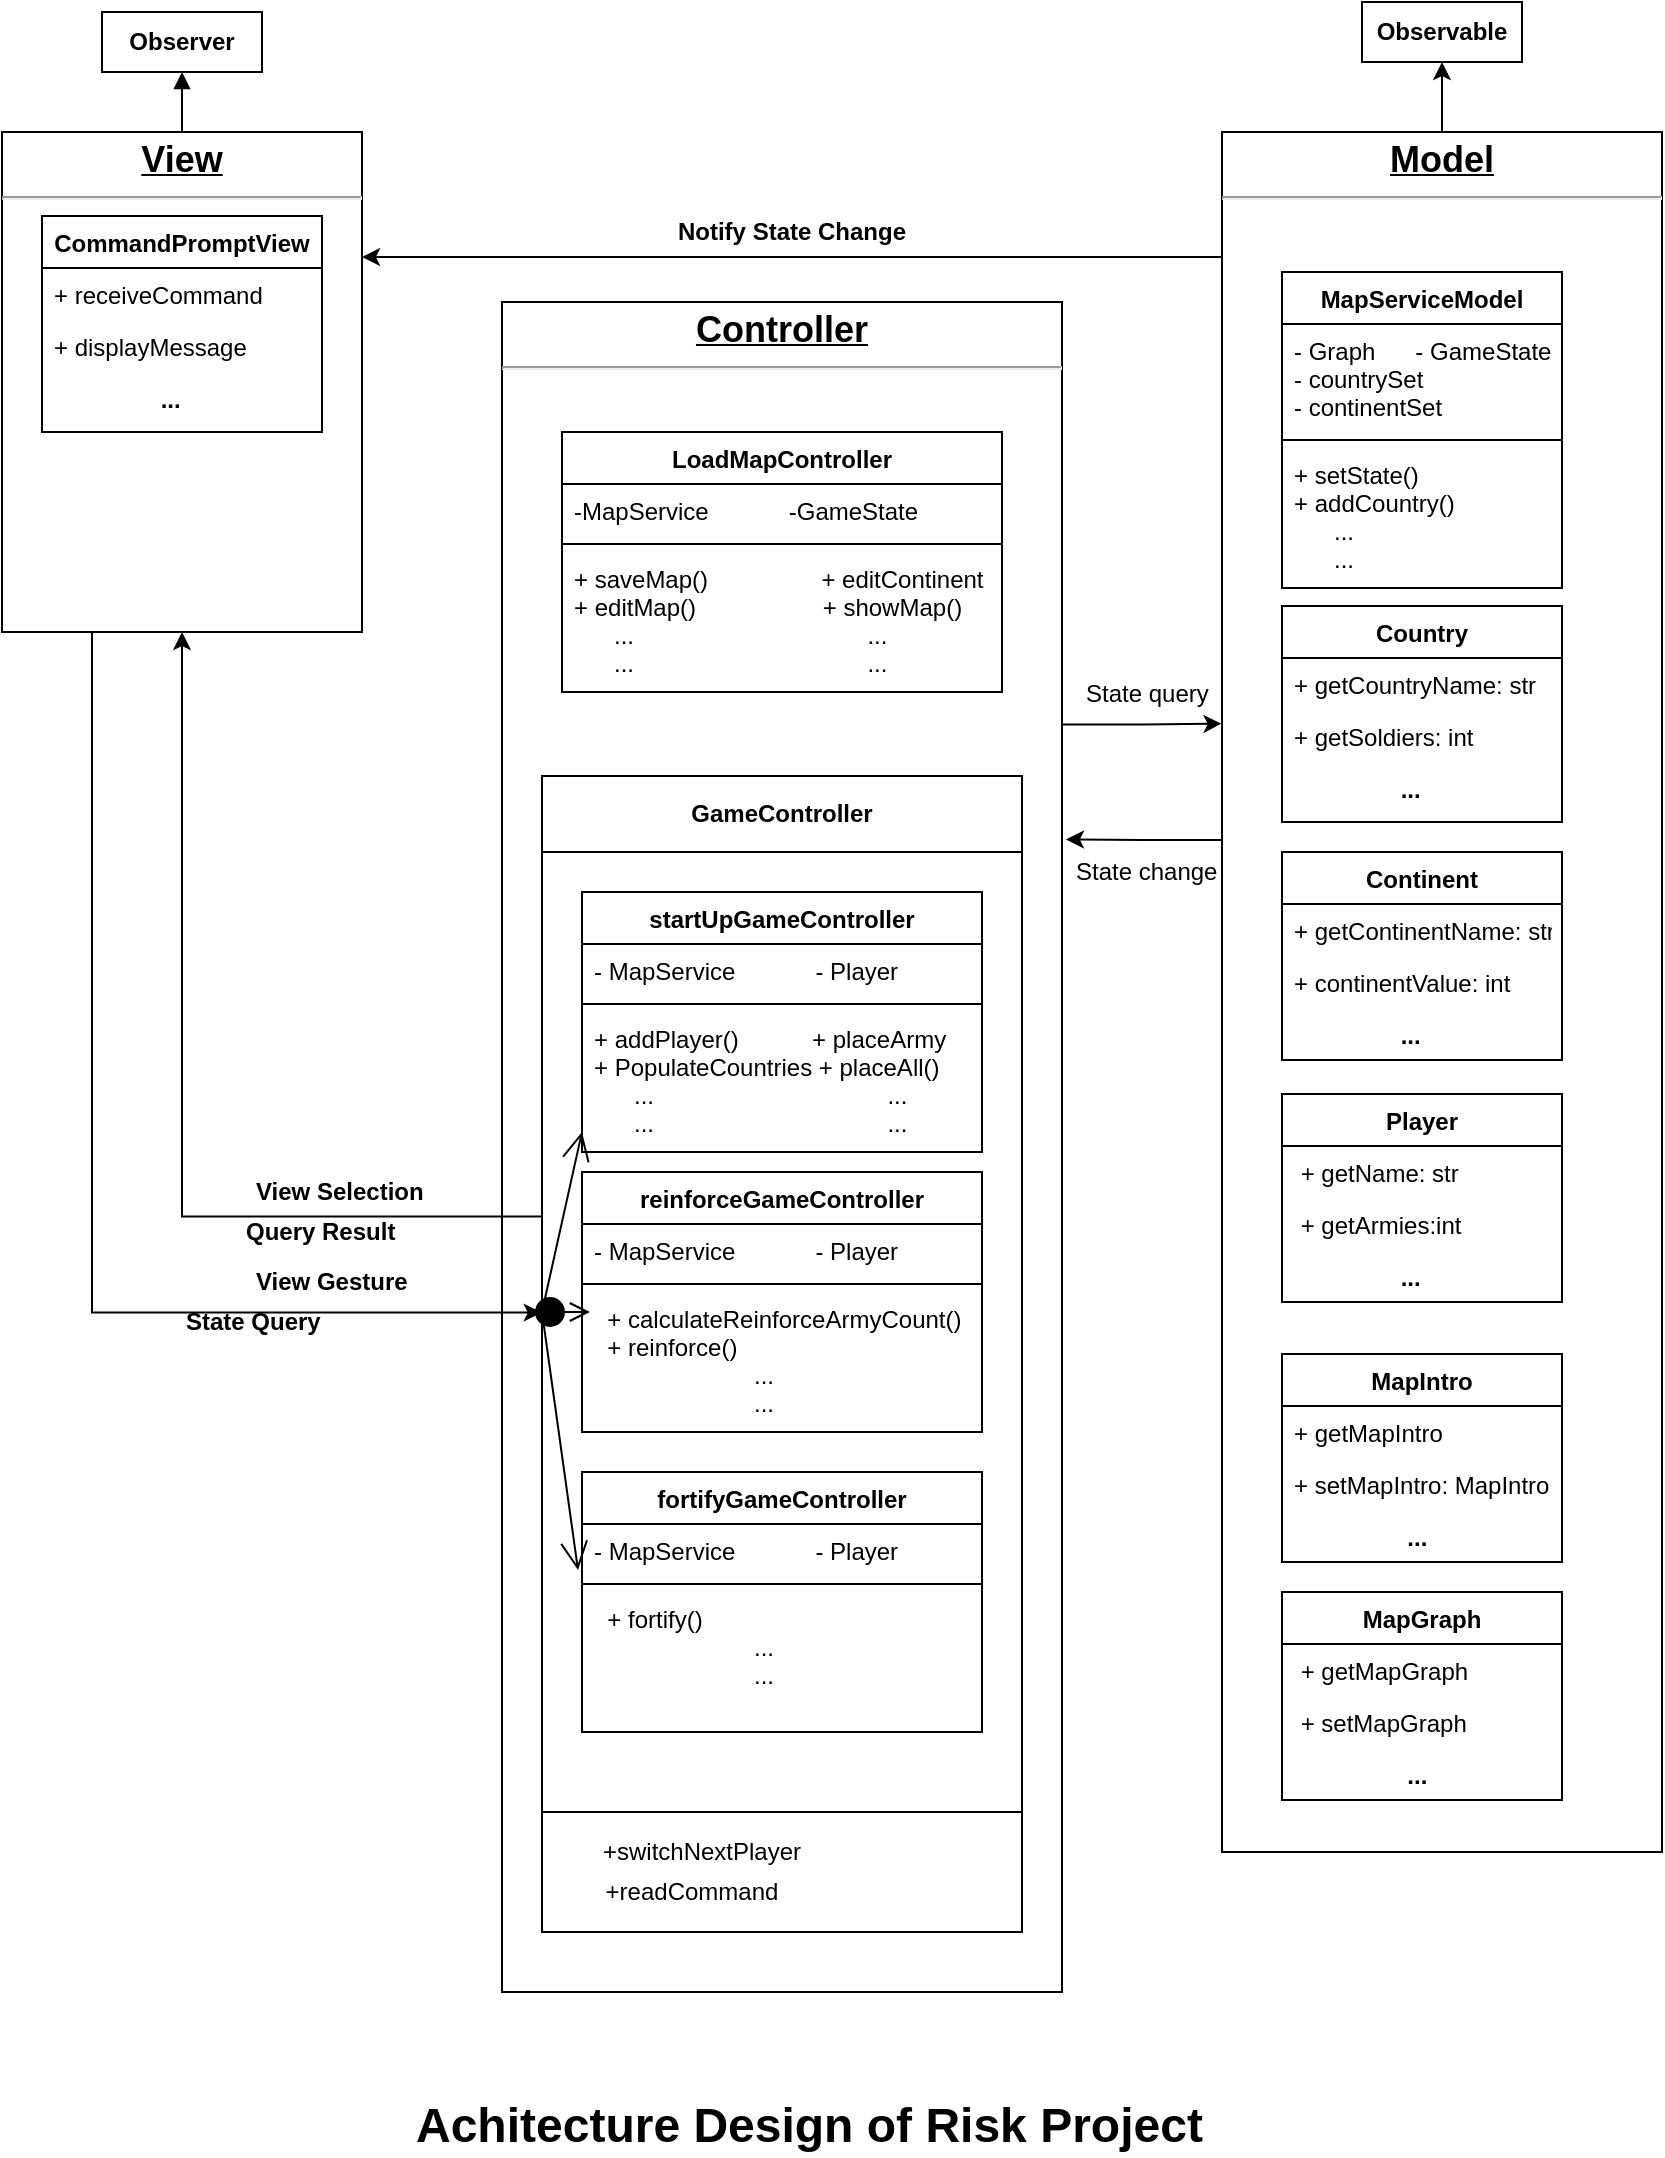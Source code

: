 <mxfile version="12.1.1" type="device" pages="1"><diagram id="MwXTHpKxkkqpWjhQR-9H" countryName="Page-1"><mxGraphModel dx="854" dy="382" grid="1" gridSize="10" guides="1" tooltips="1" connect="1" arrows="1" fold="1" page="1" pageScale="1" pageWidth="850" pageHeight="1100" math="0" shadow="0"><root><mxCell id="0"/><mxCell id="1" parent="0"/><mxCell id="M6PSE06UAPHfMGW8jWsS-127" style="edgeStyle=orthogonalEdgeStyle;rounded=0;orthogonalLoop=1;jettySize=auto;html=1;exitX=1;exitY=0.25;exitDx=0;exitDy=0;entryX=-0.001;entryY=0.344;entryDx=0;entryDy=0;entryPerimeter=0;" parent="1" source="l5K20RvQu2uXI8BgCEwM-11" target="l5K20RvQu2uXI8BgCEwM-16" edge="1"><mxGeometry relative="1" as="geometry"><Array as="points"><mxPoint x="580" y="376"/></Array></mxGeometry></mxCell><mxCell id="l5K20RvQu2uXI8BgCEwM-11" value="&lt;p style=&quot;margin: 0px ; margin-top: 4px ; text-align: center ; text-decoration: underline&quot;&gt;&lt;b&gt;&lt;font style=&quot;font-size: 18px&quot;&gt;Controller&lt;/font&gt;&lt;/b&gt;&lt;/p&gt;&lt;hr&gt;&lt;p style=&quot;margin: 0px ; margin-left: 8px&quot;&gt;&lt;br&gt;&lt;/p&gt;" style="verticalAlign=top;align=left;overflow=fill;fontSize=12;fontFamily=Helvetica;html=1;" parent="1" vertex="1"><mxGeometry x="260" y="165" width="280" height="845" as="geometry"/></mxCell><mxCell id="M6PSE06UAPHfMGW8jWsS-62" style="edgeStyle=orthogonalEdgeStyle;rounded=0;orthogonalLoop=1;jettySize=auto;html=1;exitX=0;exitY=0.143;exitDx=0;exitDy=0;entryX=1;entryY=0.25;entryDx=0;entryDy=0;exitPerimeter=0;" parent="1" source="l5K20RvQu2uXI8BgCEwM-16" target="l5K20RvQu2uXI8BgCEwM-15" edge="1"><mxGeometry relative="1" as="geometry"><Array as="points"><mxPoint x="620" y="143"/></Array></mxGeometry></mxCell><mxCell id="rW47yN7Gqd7wnOP-VFSF-6" style="edgeStyle=orthogonalEdgeStyle;rounded=0;orthogonalLoop=1;jettySize=auto;html=1;exitX=0.25;exitY=1;exitDx=0;exitDy=0;entryX=0.071;entryY=0.598;entryDx=0;entryDy=0;entryPerimeter=0;" parent="1" source="l5K20RvQu2uXI8BgCEwM-15" target="l5K20RvQu2uXI8BgCEwM-11" edge="1"><mxGeometry relative="1" as="geometry"/></mxCell><mxCell id="rW47yN7Gqd7wnOP-VFSF-8" style="edgeStyle=orthogonalEdgeStyle;rounded=0;orthogonalLoop=1;jettySize=auto;html=1;exitX=0.004;exitY=0.381;exitDx=0;exitDy=0;entryX=0.5;entryY=1;entryDx=0;entryDy=0;exitPerimeter=0;" parent="1" source="M6PSE06UAPHfMGW8jWsS-23" target="l5K20RvQu2uXI8BgCEwM-15" edge="1"><mxGeometry relative="1" as="geometry"/></mxCell><mxCell id="l5K20RvQu2uXI8BgCEwM-15" value="&lt;p style=&quot;margin: 0px ; margin-top: 4px ; text-align: center ; text-decoration: underline&quot;&gt;&lt;span style=&quot;font-size: 18px&quot;&gt;&lt;b&gt;View&lt;/b&gt;&lt;/span&gt;&lt;/p&gt;&lt;hr&gt;&lt;p style=&quot;margin: 0px ; margin-left: 8px&quot;&gt;&lt;br&gt;&lt;/p&gt;" style="verticalAlign=top;align=left;overflow=fill;fontSize=12;fontFamily=Helvetica;html=1;" parent="1" vertex="1"><mxGeometry x="10" y="80" width="180" height="250" as="geometry"/></mxCell><mxCell id="M6PSE06UAPHfMGW8jWsS-60" style="edgeStyle=orthogonalEdgeStyle;rounded=0;orthogonalLoop=1;jettySize=auto;html=1;exitX=0.5;exitY=0;exitDx=0;exitDy=0;entryX=0.5;entryY=1;entryDx=0;entryDy=0;" parent="1" source="l5K20RvQu2uXI8BgCEwM-16" target="M6PSE06UAPHfMGW8jWsS-53" edge="1"><mxGeometry relative="1" as="geometry"/></mxCell><mxCell id="l5K20RvQu2uXI8BgCEwM-16" value="&lt;p style=&quot;margin: 0px ; margin-top: 4px ; text-align: center ; text-decoration: underline&quot;&gt;&lt;span style=&quot;font-size: 18px&quot;&gt;&lt;b&gt;Model&lt;/b&gt;&lt;/span&gt;&lt;/p&gt;&lt;hr&gt;&lt;p style=&quot;margin: 0px ; margin-left: 8px&quot;&gt;&lt;br&gt;&lt;/p&gt;" style="verticalAlign=top;align=left;overflow=fill;fontSize=12;fontFamily=Helvetica;html=1;" parent="1" vertex="1"><mxGeometry x="620" y="80" width="220" height="860" as="geometry"/></mxCell><mxCell id="M6PSE06UAPHfMGW8jWsS-2" value="LoadMapController" style="swimlane;fontStyle=1;align=center;verticalAlign=top;childLayout=stackLayout;horizontal=1;startSize=26;horizontalStack=0;resizeParent=1;resizeParentMax=0;resizeLast=0;collapsible=1;marginBottom=0;" parent="1" vertex="1"><mxGeometry x="290" y="230" width="220" height="130" as="geometry"><mxRectangle x="290" y="230" width="130" height="26" as="alternateBounds"/></mxGeometry></mxCell><mxCell id="M6PSE06UAPHfMGW8jWsS-3" value="-MapService            -GameState" style="text;strokeColor=none;fillColor=none;align=left;verticalAlign=top;spacingLeft=4;spacingRight=4;overflow=hidden;rotatable=0;points=[[0,0.5],[1,0.5]];portConstraint=eastwest;" parent="M6PSE06UAPHfMGW8jWsS-2" vertex="1"><mxGeometry y="26" width="220" height="26" as="geometry"/></mxCell><mxCell id="M6PSE06UAPHfMGW8jWsS-4" value="" style="line;strokeWidth=1;fillColor=none;align=left;verticalAlign=middle;spacingTop=-1;spacingLeft=3;spacingRight=3;rotatable=0;labelPosition=right;points=[];portConstraint=eastwest;" parent="M6PSE06UAPHfMGW8jWsS-2" vertex="1"><mxGeometry y="52" width="220" height="8" as="geometry"/></mxCell><mxCell id="M6PSE06UAPHfMGW8jWsS-5" value="+ saveMap()                 + editContinent&#10;+ editMap()                   + showMap()&#10;      ...                                   ...          &#10;      ...                                   ..." style="text;strokeColor=none;fillColor=none;align=left;verticalAlign=top;spacingLeft=4;spacingRight=4;overflow=hidden;rotatable=0;points=[[0,0.5],[1,0.5]];portConstraint=eastwest;" parent="M6PSE06UAPHfMGW8jWsS-2" vertex="1"><mxGeometry y="60" width="220" height="70" as="geometry"/></mxCell><mxCell id="M6PSE06UAPHfMGW8jWsS-23" value="&lt;span style=&quot;font-family: &amp;#34;helvetica&amp;#34; , &amp;#34;arial&amp;#34; , sans-serif ; font-size: 0px&quot;&gt;%3CmxGraphModel%3E%3Croot%3E%3CmxCell%20id%3D%220%22%2F%3E%3CmxCell%20id%3D%221%22%20parent%3D%220%22%2F%3E%3CmxCell%20id%3D%222%22%20value%3D%22LoadMapController%22%20style%3D%22swimlane%3BfontStyle%3D1%3Balign%3Dcenter%3BverticalAlign%3Dtop%3BchildLayout%3DstackLayout%3Bhorizontal%3D1%3BstartSize%3D26%3BhorizontalStack%3D0%3BresizeParent%3D1%3BresizeParentMax%3D0%3BresizeLast%3D0%3Bcollapsible%3D1%3BmarginBottom%3D0%3B%22%20vertex%3D%221%22%20parent%3D%221%22%3E%3CmxGeometry%20x%3D%22290%22%20y%3D%22230%22%20width%3D%22220%22%20height%3D%22130%22%20as%3D%22geometry%22%3E%3CmxRectangle%20x%3D%22290%22%20y%3D%22230%22%20width%3D%22130%22%20height%3D%2226%22%20as%3D%22alternateBounds%22%2F%3E%3C%2FmxGeometry%3E%3C%2FmxCell%3E%3CmxCell%20id%3D%223%22%20value%3D%22-MapService%C2%A0%20%C2%A0%20%C2%A0%20%C2%A0%20%C2%A0%20%C2%A0%20-GameState%22%20style%3D%22text%3BstrokeColor%3Dnone%3BfillColor%3Dnone%3Balign%3Dleft%3BverticalAlign%3Dtop%3BspacingLeft%3D4%3BspacingRight%3D4%3Boverflow%3Dhidden%3Brotatable%3D0%3Bpoints%3D%5B%5B0%2C0.5%5D%2C%5B1%2C0.5%5D%5D%3BportConstraint%3Deastwest%3B%22%20vertex%3D%221%22%20parent%3D%222%22%3E%3CmxGeometry%20y%3D%2226%22%20width%3D%22220%22%20height%3D%2226%22%20as%3D%22geometry%22%2F%3E%3C%2FmxCell%3E%3CmxCell%20id%3D%224%22%20value%3D%22%22%20style%3D%22line%3BstrokeWidth%3D1%3BfillColor%3Dnone%3Balign%3Dleft%3BverticalAlign%3Dmiddle%3BspacingTop%3D-1%3BspacingLeft%3D3%3BspacingRight%3D3%3Brotatable%3D0%3BlabelPosition%3Dright%3Bpoints%3D%5B%5D%3BportConstraint%3Deastwest%3B%22%20vertex%3D%221%22%20parent%3D%222%22%3E%3CmxGeometry%20y%3D%2252%22%20width%3D%22220%22%20height%3D%228%22%20as%3D%22geometry%22%2F%3E%3C%2FmxCell%3E%3CmxCell%20id%3D%225%22%20value%3D%22%2B%20saveMap()%C2%A0%20%C2%A0%20%C2%A0%20%C2%A0%20%C2%A0%20%C2%A0%20%C2%A0%20%C2%A0%20%C2%A0%2B%20editContinent%26%2310%3B%2B%20editMap()%C2%A0%20%C2%A0%20%C2%A0%20%C2%A0%20%C2%A0%20%C2%A0%20%C2%A0%20%C2%A0%20%C2%A0%20%C2%A0%2B%20showMap()%26%2310%3B%C2%A0%20%C2%A0%20%C2%A0%20...%C2%A0%20%C2%A0%20%C2%A0%20%C2%A0%20%C2%A0%20%C2%A0%20%C2%A0%20%C2%A0%20%C2%A0%20%C2%A0%20%C2%A0%20%C2%A0%20%C2%A0%20%C2%A0%20%C2%A0%20%C2%A0%20%C2%A0%20%C2%A0...%C2%A0%20%C2%A0%20%C2%A0%20%C2%A0%20%C2%A0%C2%A0%26%2310%3B%C2%A0%20%C2%A0%20%C2%A0%20...%C2%A0%20%C2%A0%20%C2%A0%20%C2%A0%20%C2%A0%20%C2%A0%20%C2%A0%20%C2%A0%20%C2%A0%20%C2%A0%20%C2%A0%20%C2%A0%20%C2%A0%20%C2%A0%20%C2%A0%20%C2%A0%20%C2%A0%20%C2%A0...%22%20style%3D%22text%3BstrokeColor%3Dnone%3BfillColor%3Dnone%3Balign%3Dleft%3BverticalAlign%3Dtop%3BspacingLeft%3D4%3BspacingRight%3D4%3Boverflow%3Dhidden%3Brotatable%3D0%3Bpoints%3D%5B%5B0%2C0.5%5D%2C%5B1%2C0.5%5D%5D%3BportConstraint%3Deastwest%3B%22%20vertex%3D%221%22%20parent%3D%222%22%3E%3CmxGeometry%20y%3D%2260%22%20width%3D%22220%22%20height%3D%2270%22%20as%3D%22geometry%22%2F%3E%3C%2FmxCell%3E%3C%2Froot%3E%3C%2FmxGraphModel%3E&lt;/span&gt;" style="rounded=0;whiteSpace=wrap;html=1;" parent="1" vertex="1"><mxGeometry x="280" y="402" width="240" height="578" as="geometry"/></mxCell><mxCell id="M6PSE06UAPHfMGW8jWsS-27" value="" style="whiteSpace=wrap;html=1;" parent="1" vertex="1"><mxGeometry x="280" y="402" width="240" height="38" as="geometry"/></mxCell><mxCell id="M6PSE06UAPHfMGW8jWsS-28" value="&lt;b&gt;GameController&lt;/b&gt;" style="text;html=1;strokeColor=none;fillColor=none;align=center;verticalAlign=middle;whiteSpace=wrap;rounded=0;" parent="1" vertex="1"><mxGeometry x="380" y="411" width="40" height="20" as="geometry"/></mxCell><mxCell id="M6PSE06UAPHfMGW8jWsS-29" value="startUpGameController" style="swimlane;fontStyle=1;align=center;verticalAlign=top;childLayout=stackLayout;horizontal=1;startSize=26;horizontalStack=0;resizeParent=1;resizeParentMax=0;resizeLast=0;collapsible=1;marginBottom=0;" parent="1" vertex="1"><mxGeometry x="300" y="460" width="200" height="130" as="geometry"><mxRectangle x="290" y="230" width="130" height="26" as="alternateBounds"/></mxGeometry></mxCell><mxCell id="M6PSE06UAPHfMGW8jWsS-30" value="- MapService            - Player" style="text;strokeColor=none;fillColor=none;align=left;verticalAlign=top;spacingLeft=4;spacingRight=4;overflow=hidden;rotatable=0;points=[[0,0.5],[1,0.5]];portConstraint=eastwest;" parent="M6PSE06UAPHfMGW8jWsS-29" vertex="1"><mxGeometry y="26" width="200" height="26" as="geometry"/></mxCell><mxCell id="M6PSE06UAPHfMGW8jWsS-31" value="" style="line;strokeWidth=1;fillColor=none;align=left;verticalAlign=middle;spacingTop=-1;spacingLeft=3;spacingRight=3;rotatable=0;labelPosition=right;points=[];portConstraint=eastwest;" parent="M6PSE06UAPHfMGW8jWsS-29" vertex="1"><mxGeometry y="52" width="200" height="8" as="geometry"/></mxCell><mxCell id="M6PSE06UAPHfMGW8jWsS-32" value="+ addPlayer()           + placeArmy&#10;+ PopulateCountries + placeAll()&#10;      ...                                   ...          &#10;      ...                                   ..." style="text;strokeColor=none;fillColor=none;align=left;verticalAlign=top;spacingLeft=4;spacingRight=4;overflow=hidden;rotatable=0;points=[[0,0.5],[1,0.5]];portConstraint=eastwest;fontStyle=0" parent="M6PSE06UAPHfMGW8jWsS-29" vertex="1"><mxGeometry y="60" width="200" height="70" as="geometry"/></mxCell><mxCell id="M6PSE06UAPHfMGW8jWsS-33" value="reinforceGameController" style="swimlane;fontStyle=1;align=center;verticalAlign=top;childLayout=stackLayout;horizontal=1;startSize=26;horizontalStack=0;resizeParent=1;resizeParentMax=0;resizeLast=0;collapsible=1;marginBottom=0;" parent="1" vertex="1"><mxGeometry x="300" y="600" width="200" height="130" as="geometry"><mxRectangle x="290" y="230" width="130" height="26" as="alternateBounds"/></mxGeometry></mxCell><mxCell id="M6PSE06UAPHfMGW8jWsS-34" value="- MapService            - Player" style="text;strokeColor=none;fillColor=none;align=left;verticalAlign=top;spacingLeft=4;spacingRight=4;overflow=hidden;rotatable=0;points=[[0,0.5],[1,0.5]];portConstraint=eastwest;" parent="M6PSE06UAPHfMGW8jWsS-33" vertex="1"><mxGeometry y="26" width="200" height="26" as="geometry"/></mxCell><mxCell id="M6PSE06UAPHfMGW8jWsS-35" value="" style="line;strokeWidth=1;fillColor=none;align=left;verticalAlign=middle;spacingTop=-1;spacingLeft=3;spacingRight=3;rotatable=0;labelPosition=right;points=[];portConstraint=eastwest;" parent="M6PSE06UAPHfMGW8jWsS-33" vertex="1"><mxGeometry y="52" width="200" height="8" as="geometry"/></mxCell><mxCell id="M6PSE06UAPHfMGW8jWsS-36" value="  + calculateReinforceArmyCount()          &#10;  + reinforce()&#10;                        ... &#10;                        ...     &#10;" style="text;strokeColor=none;fillColor=none;align=left;verticalAlign=top;spacingLeft=4;spacingRight=4;overflow=hidden;rotatable=0;points=[[0,0.5],[1,0.5]];portConstraint=eastwest;fontStyle=0" parent="M6PSE06UAPHfMGW8jWsS-33" vertex="1"><mxGeometry y="60" width="200" height="70" as="geometry"/></mxCell><mxCell id="M6PSE06UAPHfMGW8jWsS-37" value="fortifyGameController" style="swimlane;fontStyle=1;align=center;verticalAlign=top;childLayout=stackLayout;horizontal=1;startSize=26;horizontalStack=0;resizeParent=1;resizeParentMax=0;resizeLast=0;collapsible=1;marginBottom=0;" parent="1" vertex="1"><mxGeometry x="300" y="750" width="200" height="130" as="geometry"><mxRectangle x="290" y="230" width="130" height="26" as="alternateBounds"/></mxGeometry></mxCell><mxCell id="M6PSE06UAPHfMGW8jWsS-38" value="- MapService            - Player" style="text;strokeColor=none;fillColor=none;align=left;verticalAlign=top;spacingLeft=4;spacingRight=4;overflow=hidden;rotatable=0;points=[[0,0.5],[1,0.5]];portConstraint=eastwest;" parent="M6PSE06UAPHfMGW8jWsS-37" vertex="1"><mxGeometry y="26" width="200" height="26" as="geometry"/></mxCell><mxCell id="M6PSE06UAPHfMGW8jWsS-39" value="" style="line;strokeWidth=1;fillColor=none;align=left;verticalAlign=middle;spacingTop=-1;spacingLeft=3;spacingRight=3;rotatable=0;labelPosition=right;points=[];portConstraint=eastwest;" parent="M6PSE06UAPHfMGW8jWsS-37" vertex="1"><mxGeometry y="52" width="200" height="8" as="geometry"/></mxCell><mxCell id="M6PSE06UAPHfMGW8jWsS-40" value="  + fortify()&#10;                        ... &#10;                        ...     &#10;" style="text;strokeColor=none;fillColor=none;align=left;verticalAlign=top;spacingLeft=4;spacingRight=4;overflow=hidden;rotatable=0;points=[[0,0.5],[1,0.5]];portConstraint=eastwest;fontStyle=0" parent="M6PSE06UAPHfMGW8jWsS-37" vertex="1"><mxGeometry y="60" width="200" height="70" as="geometry"/></mxCell><mxCell id="M6PSE06UAPHfMGW8jWsS-41" value="" style="rounded=0;whiteSpace=wrap;html=1;" parent="1" vertex="1"><mxGeometry x="280" y="920" width="240" height="60" as="geometry"/></mxCell><mxCell id="M6PSE06UAPHfMGW8jWsS-42" value="+switchNextPlayer" style="text;html=1;strokeColor=none;fillColor=none;align=center;verticalAlign=middle;whiteSpace=wrap;rounded=0;" parent="1" vertex="1"><mxGeometry x="340" y="930" width="40" height="20" as="geometry"/></mxCell><mxCell id="M6PSE06UAPHfMGW8jWsS-43" value="+readCommand" style="text;html=1;strokeColor=none;fillColor=none;align=center;verticalAlign=middle;whiteSpace=wrap;rounded=0;" parent="1" vertex="1"><mxGeometry x="300" y="950" width="110" height="20" as="geometry"/></mxCell><mxCell id="M6PSE06UAPHfMGW8jWsS-50" value="" style="html=1;verticalAlign=bottom;endArrow=block;exitX=0.5;exitY=0;exitDx=0;exitDy=0;" parent="1" source="l5K20RvQu2uXI8BgCEwM-15" edge="1"><mxGeometry width="80" relative="1" as="geometry"><mxPoint x="120" y="66" as="sourcePoint"/><mxPoint x="100" y="50" as="targetPoint"/><Array as="points"/></mxGeometry></mxCell><mxCell id="M6PSE06UAPHfMGW8jWsS-51" value="" style="rounded=0;whiteSpace=wrap;html=1;" parent="1" vertex="1"><mxGeometry x="60" y="20" width="80" height="30" as="geometry"/></mxCell><mxCell id="M6PSE06UAPHfMGW8jWsS-52" value="&lt;b&gt;Observer&lt;/b&gt;" style="text;html=1;strokeColor=none;fillColor=none;align=center;verticalAlign=middle;whiteSpace=wrap;rounded=0;" parent="1" vertex="1"><mxGeometry x="80" y="25" width="40" height="20" as="geometry"/></mxCell><mxCell id="M6PSE06UAPHfMGW8jWsS-53" value="" style="rounded=0;whiteSpace=wrap;html=1;" parent="1" vertex="1"><mxGeometry x="690" y="15" width="80" height="30" as="geometry"/></mxCell><mxCell id="M6PSE06UAPHfMGW8jWsS-54" value="&lt;b&gt;Observable&lt;/b&gt;" style="text;html=1;strokeColor=none;fillColor=none;align=center;verticalAlign=middle;whiteSpace=wrap;rounded=0;" parent="1" vertex="1"><mxGeometry x="710" y="20" width="40" height="20" as="geometry"/></mxCell><mxCell id="M6PSE06UAPHfMGW8jWsS-63" value="&lt;b&gt;Notify State Change&lt;/b&gt;" style="text;html=1;strokeColor=none;fillColor=none;align=center;verticalAlign=middle;whiteSpace=wrap;rounded=0;" parent="1" vertex="1"><mxGeometry x="300" y="120" width="210" height="20" as="geometry"/></mxCell><mxCell id="M6PSE06UAPHfMGW8jWsS-64" value="MapServiceModel" style="swimlane;fontStyle=1;align=center;verticalAlign=top;childLayout=stackLayout;horizontal=1;startSize=26;horizontalStack=0;resizeParent=1;resizeParentMax=0;resizeLast=0;collapsible=1;marginBottom=0;" parent="1" vertex="1"><mxGeometry x="650" y="150" width="140" height="158" as="geometry"><mxRectangle x="290" y="230" width="130" height="26" as="alternateBounds"/></mxGeometry></mxCell><mxCell id="M6PSE06UAPHfMGW8jWsS-65" value="- Graph      - GameState&#10;- countrySet&#10;- continentSet " style="text;strokeColor=none;fillColor=none;align=left;verticalAlign=top;spacingLeft=4;spacingRight=4;overflow=hidden;rotatable=0;points=[[0,0.5],[1,0.5]];portConstraint=eastwest;" parent="M6PSE06UAPHfMGW8jWsS-64" vertex="1"><mxGeometry y="26" width="140" height="54" as="geometry"/></mxCell><mxCell id="M6PSE06UAPHfMGW8jWsS-66" value="" style="line;strokeWidth=1;fillColor=none;align=left;verticalAlign=middle;spacingTop=-1;spacingLeft=3;spacingRight=3;rotatable=0;labelPosition=right;points=[];portConstraint=eastwest;" parent="M6PSE06UAPHfMGW8jWsS-64" vertex="1"><mxGeometry y="80" width="140" height="8" as="geometry"/></mxCell><mxCell id="M6PSE06UAPHfMGW8jWsS-67" value="+ setState()  &#10;+ addCountry()&#10;      ...                                   ...          &#10;      ...                                   ..." style="text;strokeColor=none;fillColor=none;align=left;verticalAlign=top;spacingLeft=4;spacingRight=4;overflow=hidden;rotatable=0;points=[[0,0.5],[1,0.5]];portConstraint=eastwest;" parent="M6PSE06UAPHfMGW8jWsS-64" vertex="1"><mxGeometry y="88" width="140" height="70" as="geometry"/></mxCell><mxCell id="M6PSE06UAPHfMGW8jWsS-76" value="Country" style="swimlane;fontStyle=1;childLayout=stackLayout;horizontal=1;startSize=26;fillColor=none;horizontalStack=0;resizeParent=1;resizeParentMax=0;resizeLast=0;collapsible=1;marginBottom=0;" parent="1" vertex="1"><mxGeometry x="650" y="317" width="140" height="108" as="geometry"/></mxCell><mxCell id="M6PSE06UAPHfMGW8jWsS-77" value="+ getCountryName: str" style="text;strokeColor=none;fillColor=none;align=left;verticalAlign=top;spacingLeft=4;spacingRight=4;overflow=hidden;rotatable=0;points=[[0,0.5],[1,0.5]];portConstraint=eastwest;" parent="M6PSE06UAPHfMGW8jWsS-76" vertex="1"><mxGeometry y="26" width="140" height="26" as="geometry"/></mxCell><mxCell id="M6PSE06UAPHfMGW8jWsS-78" value="+ getSoldiers: int" style="text;strokeColor=none;fillColor=none;align=left;verticalAlign=top;spacingLeft=4;spacingRight=4;overflow=hidden;rotatable=0;points=[[0,0.5],[1,0.5]];portConstraint=eastwest;" parent="M6PSE06UAPHfMGW8jWsS-76" vertex="1"><mxGeometry y="52" width="140" height="26" as="geometry"/></mxCell><mxCell id="M6PSE06UAPHfMGW8jWsS-79" value="                ..." style="text;strokeColor=none;fillColor=none;align=left;verticalAlign=top;spacingLeft=4;spacingRight=4;overflow=hidden;rotatable=0;points=[[0,0.5],[1,0.5]];portConstraint=eastwest;fontStyle=1" parent="M6PSE06UAPHfMGW8jWsS-76" vertex="1"><mxGeometry y="78" width="140" height="30" as="geometry"/></mxCell><mxCell id="M6PSE06UAPHfMGW8jWsS-80" value="Continent" style="swimlane;fontStyle=1;childLayout=stackLayout;horizontal=1;startSize=26;fillColor=none;horizontalStack=0;resizeParent=1;resizeParentMax=0;resizeLast=0;collapsible=1;marginBottom=0;" parent="1" vertex="1"><mxGeometry x="650" y="440" width="140" height="104" as="geometry"/></mxCell><mxCell id="M6PSE06UAPHfMGW8jWsS-81" value="+ getContinentName: str" style="text;strokeColor=none;fillColor=none;align=left;verticalAlign=top;spacingLeft=4;spacingRight=4;overflow=hidden;rotatable=0;points=[[0,0.5],[1,0.5]];portConstraint=eastwest;" parent="M6PSE06UAPHfMGW8jWsS-80" vertex="1"><mxGeometry y="26" width="140" height="26" as="geometry"/></mxCell><mxCell id="M6PSE06UAPHfMGW8jWsS-82" value="+ continentValue: int" style="text;strokeColor=none;fillColor=none;align=left;verticalAlign=top;spacingLeft=4;spacingRight=4;overflow=hidden;rotatable=0;points=[[0,0.5],[1,0.5]];portConstraint=eastwest;" parent="M6PSE06UAPHfMGW8jWsS-80" vertex="1"><mxGeometry y="52" width="140" height="26" as="geometry"/></mxCell><mxCell id="M6PSE06UAPHfMGW8jWsS-83" value="                ..." style="text;strokeColor=none;fillColor=none;align=left;verticalAlign=top;spacingLeft=4;spacingRight=4;overflow=hidden;rotatable=0;points=[[0,0.5],[1,0.5]];portConstraint=eastwest;fontStyle=1" parent="M6PSE06UAPHfMGW8jWsS-80" vertex="1"><mxGeometry y="78" width="140" height="26" as="geometry"/></mxCell><mxCell id="M6PSE06UAPHfMGW8jWsS-92" value="Player" style="swimlane;fontStyle=1;childLayout=stackLayout;horizontal=1;startSize=26;fillColor=none;horizontalStack=0;resizeParent=1;resizeParentMax=0;resizeLast=0;collapsible=1;marginBottom=0;" parent="1" vertex="1"><mxGeometry x="650" y="561" width="140" height="104" as="geometry"/></mxCell><mxCell id="M6PSE06UAPHfMGW8jWsS-93" value=" + getName: str" style="text;strokeColor=none;fillColor=none;align=left;verticalAlign=top;spacingLeft=4;spacingRight=4;overflow=hidden;rotatable=0;points=[[0,0.5],[1,0.5]];portConstraint=eastwest;" parent="M6PSE06UAPHfMGW8jWsS-92" vertex="1"><mxGeometry y="26" width="140" height="26" as="geometry"/></mxCell><mxCell id="M6PSE06UAPHfMGW8jWsS-94" value=" + getArmies:int" style="text;strokeColor=none;fillColor=none;align=left;verticalAlign=top;spacingLeft=4;spacingRight=4;overflow=hidden;rotatable=0;points=[[0,0.5],[1,0.5]];portConstraint=eastwest;" parent="M6PSE06UAPHfMGW8jWsS-92" vertex="1"><mxGeometry y="52" width="140" height="26" as="geometry"/></mxCell><mxCell id="M6PSE06UAPHfMGW8jWsS-95" value="                ..." style="text;strokeColor=none;fillColor=none;align=left;verticalAlign=top;spacingLeft=4;spacingRight=4;overflow=hidden;rotatable=0;points=[[0,0.5],[1,0.5]];portConstraint=eastwest;fontStyle=1" parent="M6PSE06UAPHfMGW8jWsS-92" vertex="1"><mxGeometry y="78" width="140" height="26" as="geometry"/></mxCell><mxCell id="M6PSE06UAPHfMGW8jWsS-104" value="MapIntro" style="swimlane;fontStyle=1;childLayout=stackLayout;horizontal=1;startSize=26;fillColor=none;horizontalStack=0;resizeParent=1;resizeParentMax=0;resizeLast=0;collapsible=1;marginBottom=0;" parent="1" vertex="1"><mxGeometry x="650" y="691" width="140" height="104" as="geometry"/></mxCell><mxCell id="M6PSE06UAPHfMGW8jWsS-105" value="+ getMapIntro" style="text;strokeColor=none;fillColor=none;align=left;verticalAlign=top;spacingLeft=4;spacingRight=4;overflow=hidden;rotatable=0;points=[[0,0.5],[1,0.5]];portConstraint=eastwest;" parent="M6PSE06UAPHfMGW8jWsS-104" vertex="1"><mxGeometry y="26" width="140" height="26" as="geometry"/></mxCell><mxCell id="M6PSE06UAPHfMGW8jWsS-106" value="+ setMapIntro: MapIntro" style="text;strokeColor=none;fillColor=none;align=left;verticalAlign=top;spacingLeft=4;spacingRight=4;overflow=hidden;rotatable=0;points=[[0,0.5],[1,0.5]];portConstraint=eastwest;" parent="M6PSE06UAPHfMGW8jWsS-104" vertex="1"><mxGeometry y="52" width="140" height="26" as="geometry"/></mxCell><mxCell id="M6PSE06UAPHfMGW8jWsS-107" value="                 ..." style="text;strokeColor=none;fillColor=none;align=left;verticalAlign=top;spacingLeft=4;spacingRight=4;overflow=hidden;rotatable=0;points=[[0,0.5],[1,0.5]];portConstraint=eastwest;fontStyle=1" parent="M6PSE06UAPHfMGW8jWsS-104" vertex="1"><mxGeometry y="78" width="140" height="26" as="geometry"/></mxCell><mxCell id="M6PSE06UAPHfMGW8jWsS-108" value="MapGraph" style="swimlane;fontStyle=1;childLayout=stackLayout;horizontal=1;startSize=26;fillColor=none;horizontalStack=0;resizeParent=1;resizeParentMax=0;resizeLast=0;collapsible=1;marginBottom=0;" parent="1" vertex="1"><mxGeometry x="650" y="810" width="140" height="104" as="geometry"/></mxCell><mxCell id="M6PSE06UAPHfMGW8jWsS-109" value=" + getMapGraph" style="text;strokeColor=none;fillColor=none;align=left;verticalAlign=top;spacingLeft=4;spacingRight=4;overflow=hidden;rotatable=0;points=[[0,0.5],[1,0.5]];portConstraint=eastwest;" parent="M6PSE06UAPHfMGW8jWsS-108" vertex="1"><mxGeometry y="26" width="140" height="26" as="geometry"/></mxCell><mxCell id="M6PSE06UAPHfMGW8jWsS-110" value=" + setMapGraph" style="text;strokeColor=none;fillColor=none;align=left;verticalAlign=top;spacingLeft=4;spacingRight=4;overflow=hidden;rotatable=0;points=[[0,0.5],[1,0.5]];portConstraint=eastwest;" parent="M6PSE06UAPHfMGW8jWsS-108" vertex="1"><mxGeometry y="52" width="140" height="26" as="geometry"/></mxCell><mxCell id="M6PSE06UAPHfMGW8jWsS-111" value="                 ..." style="text;strokeColor=none;fillColor=none;align=left;verticalAlign=top;spacingLeft=4;spacingRight=4;overflow=hidden;rotatable=0;points=[[0,0.5],[1,0.5]];portConstraint=eastwest;fontStyle=1" parent="M6PSE06UAPHfMGW8jWsS-108" vertex="1"><mxGeometry y="78" width="140" height="26" as="geometry"/></mxCell><mxCell id="M6PSE06UAPHfMGW8jWsS-128" style="edgeStyle=orthogonalEdgeStyle;rounded=0;orthogonalLoop=1;jettySize=auto;html=1;exitX=1.007;exitY=0.318;exitDx=0;exitDy=0;exitPerimeter=0;entryX=1.007;entryY=0.318;entryDx=0;entryDy=0;entryPerimeter=0;" parent="1" target="l5K20RvQu2uXI8BgCEwM-11" edge="1"><mxGeometry relative="1" as="geometry"><mxPoint x="620" y="433" as="sourcePoint"/><mxPoint x="549.706" y="385.706" as="targetPoint"/><Array as="points"><mxPoint x="620" y="434"/><mxPoint x="580" y="434"/></Array></mxGeometry></mxCell><mxCell id="M6PSE06UAPHfMGW8jWsS-129" value="State query" style="text;html=1;resizable=0;points=[];autosize=1;align=left;verticalAlign=top;spacingTop=-4;" parent="1" vertex="1"><mxGeometry x="550" y="351" width="80" height="20" as="geometry"/></mxCell><mxCell id="M6PSE06UAPHfMGW8jWsS-131" value="State change" style="text;html=1;resizable=0;points=[];autosize=1;align=left;verticalAlign=top;spacingTop=-4;" parent="1" vertex="1"><mxGeometry x="545" y="440" width="90" height="20" as="geometry"/></mxCell><mxCell id="M6PSE06UAPHfMGW8jWsS-132" value="CommandPromptView" style="swimlane;fontStyle=1;childLayout=stackLayout;horizontal=1;startSize=26;fillColor=none;horizontalStack=0;resizeParent=1;resizeParentMax=0;resizeLast=0;collapsible=1;marginBottom=0;" parent="1" vertex="1"><mxGeometry x="30" y="122" width="140" height="108" as="geometry"/></mxCell><mxCell id="M6PSE06UAPHfMGW8jWsS-133" value="+ receiveCommand" style="text;strokeColor=none;fillColor=none;align=left;verticalAlign=top;spacingLeft=4;spacingRight=4;overflow=hidden;rotatable=0;points=[[0,0.5],[1,0.5]];portConstraint=eastwest;" parent="M6PSE06UAPHfMGW8jWsS-132" vertex="1"><mxGeometry y="26" width="140" height="26" as="geometry"/></mxCell><mxCell id="M6PSE06UAPHfMGW8jWsS-134" value="+ displayMessage" style="text;strokeColor=none;fillColor=none;align=left;verticalAlign=top;spacingLeft=4;spacingRight=4;overflow=hidden;rotatable=0;points=[[0,0.5],[1,0.5]];portConstraint=eastwest;" parent="M6PSE06UAPHfMGW8jWsS-132" vertex="1"><mxGeometry y="52" width="140" height="26" as="geometry"/></mxCell><mxCell id="M6PSE06UAPHfMGW8jWsS-135" value="                ..." style="text;strokeColor=none;fillColor=none;align=left;verticalAlign=top;spacingLeft=4;spacingRight=4;overflow=hidden;rotatable=0;points=[[0,0.5],[1,0.5]];portConstraint=eastwest;fontStyle=1" parent="M6PSE06UAPHfMGW8jWsS-132" vertex="1"><mxGeometry y="78" width="140" height="30" as="geometry"/></mxCell><mxCell id="rW47yN7Gqd7wnOP-VFSF-3" value="" style="html=1;verticalAlign=bottom;startArrow=circle;startFill=1;endArrow=open;startSize=6;endSize=8;" parent="1" edge="1"><mxGeometry width="80" relative="1" as="geometry"><mxPoint x="276" y="670" as="sourcePoint"/><mxPoint x="304" y="670" as="targetPoint"/></mxGeometry></mxCell><mxCell id="rW47yN7Gqd7wnOP-VFSF-4" value="" style="endArrow=open;endFill=1;endSize=12;html=1;" parent="1" edge="1"><mxGeometry width="160" relative="1" as="geometry"><mxPoint x="280" y="670" as="sourcePoint"/><mxPoint x="300" y="580" as="targetPoint"/></mxGeometry></mxCell><mxCell id="rW47yN7Gqd7wnOP-VFSF-5" value="" style="endArrow=open;endFill=1;endSize=12;html=1;entryX=-0.01;entryY=0.885;entryDx=0;entryDy=0;entryPerimeter=0;" parent="1" target="M6PSE06UAPHfMGW8jWsS-38" edge="1"><mxGeometry width="160" relative="1" as="geometry"><mxPoint x="280" y="670" as="sourcePoint"/><mxPoint x="305" y="750" as="targetPoint"/></mxGeometry></mxCell><mxCell id="rW47yN7Gqd7wnOP-VFSF-9" value="&lt;b&gt;State Query&lt;/b&gt;" style="text;html=1;resizable=0;points=[];autosize=1;align=left;verticalAlign=top;spacingTop=-4;" parent="1" vertex="1"><mxGeometry x="100" y="665" width="80" height="20" as="geometry"/></mxCell><mxCell id="rW47yN7Gqd7wnOP-VFSF-12" value="&lt;b&gt;Query Result&lt;/b&gt;" style="text;html=1;resizable=0;points=[];autosize=1;align=left;verticalAlign=top;spacingTop=-4;" parent="1" vertex="1"><mxGeometry x="130" y="620" width="90" height="20" as="geometry"/></mxCell><mxCell id="rW47yN7Gqd7wnOP-VFSF-18" value="&lt;b&gt;View Selection&lt;/b&gt;" style="text;html=1;resizable=0;points=[];autosize=1;align=left;verticalAlign=top;spacingTop=-4;" parent="1" vertex="1"><mxGeometry x="135" y="600" width="100" height="20" as="geometry"/></mxCell><mxCell id="rW47yN7Gqd7wnOP-VFSF-19" value="&lt;b&gt;View Gesture&lt;/b&gt;" style="text;html=1;resizable=0;points=[];autosize=1;align=left;verticalAlign=top;spacingTop=-4;" parent="1" vertex="1"><mxGeometry x="135" y="645" width="90" height="20" as="geometry"/></mxCell><mxCell id="rW47yN7Gqd7wnOP-VFSF-20" value="&lt;b&gt;&lt;font style=&quot;font-size: 24px&quot;&gt;Achitecture Design of Risk Project&amp;nbsp;&lt;/font&gt;&lt;/b&gt;" style="text;html=1;resizable=0;points=[];autosize=1;align=left;verticalAlign=top;spacingTop=-4;" parent="1" vertex="1"><mxGeometry x="215" y="1060" width="420" height="20" as="geometry"/></mxCell></root></mxGraphModel></diagram></mxfile>